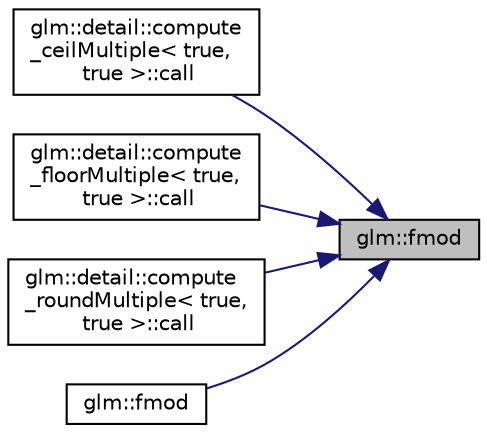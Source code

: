 digraph "glm::fmod"
{
 // LATEX_PDF_SIZE
  edge [fontname="Helvetica",fontsize="10",labelfontname="Helvetica",labelfontsize="10"];
  node [fontname="Helvetica",fontsize="10",shape=record];
  rankdir="RL";
  Node1 [label="glm::fmod",height=0.2,width=0.4,color="black", fillcolor="grey75", style="filled", fontcolor="black",tooltip=" "];
  Node1 -> Node2 [dir="back",color="midnightblue",fontsize="10",style="solid",fontname="Helvetica"];
  Node2 [label="glm::detail::compute\l_ceilMultiple\< true,\l true \>::call",height=0.2,width=0.4,color="black", fillcolor="white", style="filled",URL="$structglm_1_1detail_1_1compute__ceil_multiple_3_01true_00_01true_01_4.html#a6d9103207c947da13d0319d2d4d071d9",tooltip=" "];
  Node1 -> Node3 [dir="back",color="midnightblue",fontsize="10",style="solid",fontname="Helvetica"];
  Node3 [label="glm::detail::compute\l_floorMultiple\< true,\l true \>::call",height=0.2,width=0.4,color="black", fillcolor="white", style="filled",URL="$structglm_1_1detail_1_1compute__floor_multiple_3_01true_00_01true_01_4.html#a18fef0ea82a4549501b832f4571ab1c5",tooltip=" "];
  Node1 -> Node4 [dir="back",color="midnightblue",fontsize="10",style="solid",fontname="Helvetica"];
  Node4 [label="glm::detail::compute\l_roundMultiple\< true,\l true \>::call",height=0.2,width=0.4,color="black", fillcolor="white", style="filled",URL="$structglm_1_1detail_1_1compute__round_multiple_3_01true_00_01true_01_4.html#ad2ba30e3338e768e6119c957f44b2216",tooltip=" "];
  Node1 -> Node5 [dir="back",color="midnightblue",fontsize="10",style="solid",fontname="Helvetica"];
  Node5 [label="glm::fmod",height=0.2,width=0.4,color="black", fillcolor="white", style="filled",URL="$namespaceglm.html#a823bda2877e4dcc4440987f94e0e3690",tooltip=" "];
}
